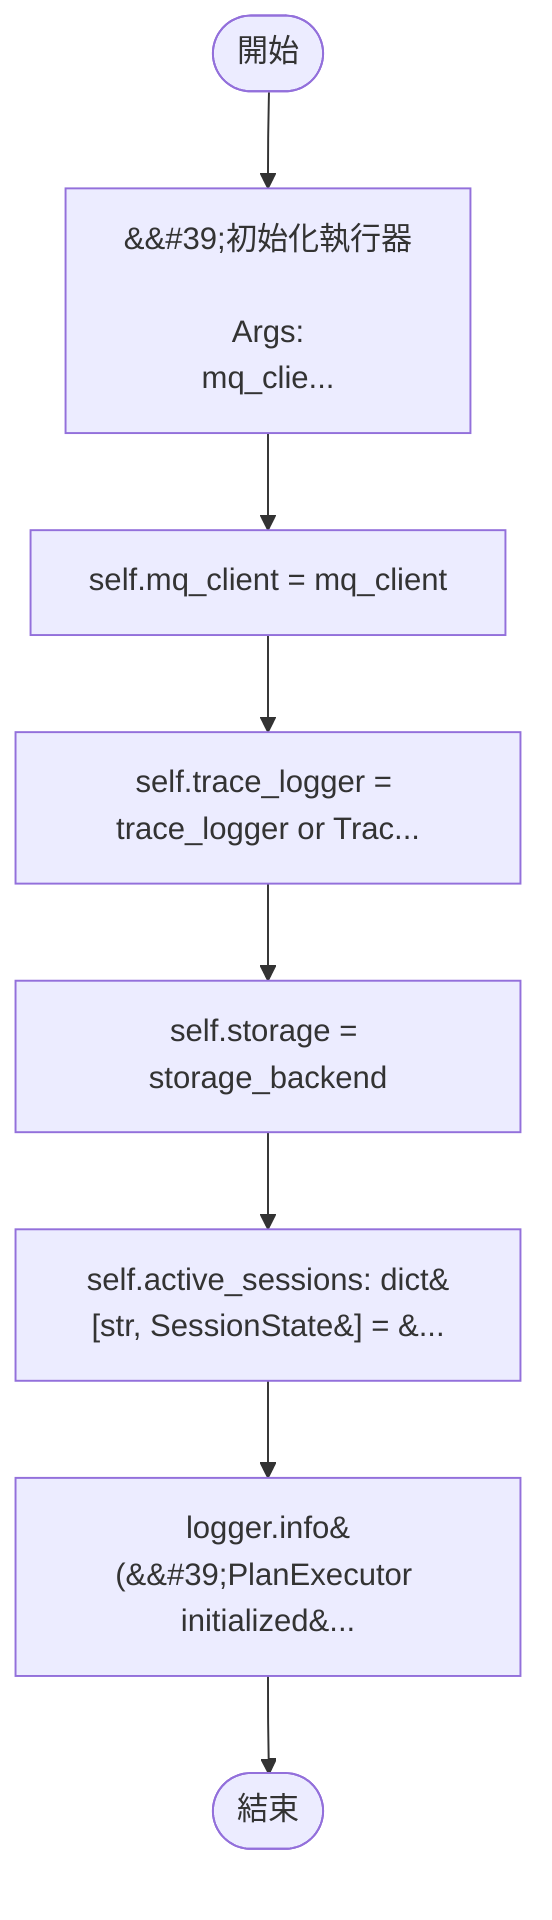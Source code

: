 flowchart TB
    n1([開始])
    n2([結束])
    n3[&amp;&#35;39;初始化執行器\n\n        Args:\n            mq_clie...]
    n4[self.mq_client = mq_client]
    n5[self.trace_logger = trace_logger or Trac...]
    n6[self.storage = storage_backend]
    n7[self.active_sessions: dict&#91;str, SessionState&#93; = &...]
    n8[logger.info&#40;&amp;&#35;39;PlanExecutor initialized&amp...]
    n1 --> n3
    n3 --> n4
    n4 --> n5
    n5 --> n6
    n6 --> n7
    n7 --> n8
    n8 --> n2